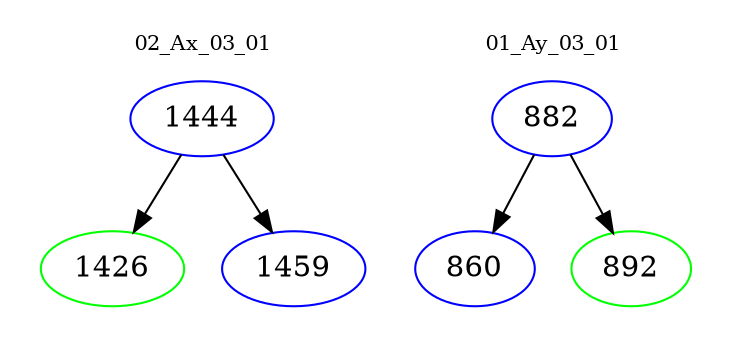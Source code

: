 digraph{
subgraph cluster_0 {
color = white
label = "02_Ax_03_01";
fontsize=10;
T0_1444 [label="1444", color="blue"]
T0_1444 -> T0_1426 [color="black"]
T0_1426 [label="1426", color="green"]
T0_1444 -> T0_1459 [color="black"]
T0_1459 [label="1459", color="blue"]
}
subgraph cluster_1 {
color = white
label = "01_Ay_03_01";
fontsize=10;
T1_882 [label="882", color="blue"]
T1_882 -> T1_860 [color="black"]
T1_860 [label="860", color="blue"]
T1_882 -> T1_892 [color="black"]
T1_892 [label="892", color="green"]
}
}
